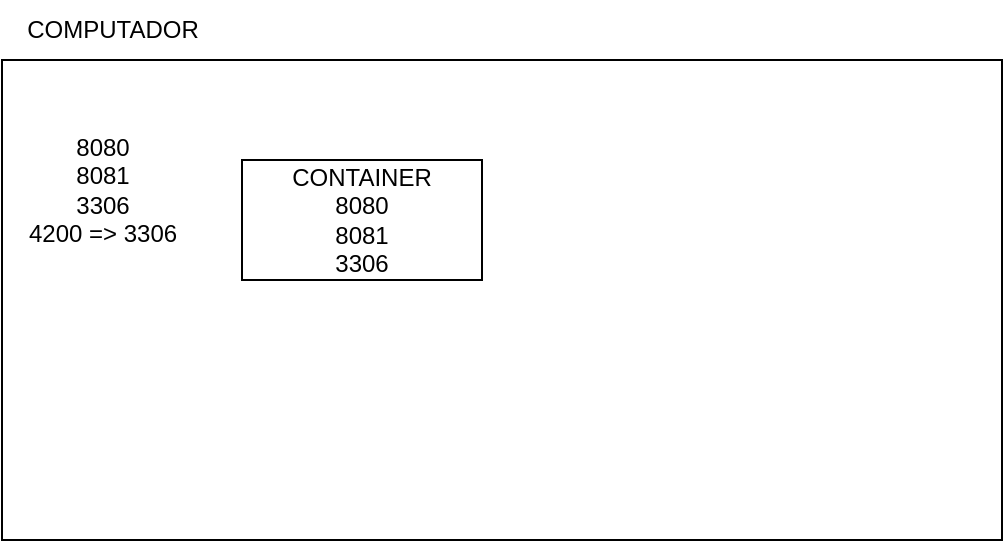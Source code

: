<mxfile>
    <diagram id="7-TN6aLMnJ0QVNmEgeEL" name="Página-1">
        <mxGraphModel dx="877" dy="375" grid="1" gridSize="10" guides="1" tooltips="1" connect="1" arrows="1" fold="1" page="1" pageScale="1" pageWidth="827" pageHeight="1169" math="0" shadow="0">
            <root>
                <mxCell id="0"/>
                <mxCell id="1" parent="0"/>
                <mxCell id="2" value="" style="rounded=0;whiteSpace=wrap;html=1;" vertex="1" parent="1">
                    <mxGeometry x="110" y="80" width="500" height="240" as="geometry"/>
                </mxCell>
                <mxCell id="3" value="COMPUTADOR" style="text;html=1;align=center;verticalAlign=middle;resizable=0;points=[];autosize=1;strokeColor=none;fillColor=none;" vertex="1" parent="1">
                    <mxGeometry x="110" y="50" width="110" height="30" as="geometry"/>
                </mxCell>
                <mxCell id="4" value="CONTAINER&lt;br&gt;8080&lt;br&gt;8081&lt;br&gt;3306" style="rounded=0;whiteSpace=wrap;html=1;" vertex="1" parent="1">
                    <mxGeometry x="230" y="130" width="120" height="60" as="geometry"/>
                </mxCell>
                <mxCell id="5" value="8080&lt;br&gt;8081&lt;br&gt;3306&lt;br&gt;4200 =&amp;gt; 3306" style="text;html=1;align=center;verticalAlign=middle;resizable=0;points=[];autosize=1;strokeColor=none;fillColor=none;" vertex="1" parent="1">
                    <mxGeometry x="110" y="110" width="100" height="70" as="geometry"/>
                </mxCell>
            </root>
        </mxGraphModel>
    </diagram>
</mxfile>
